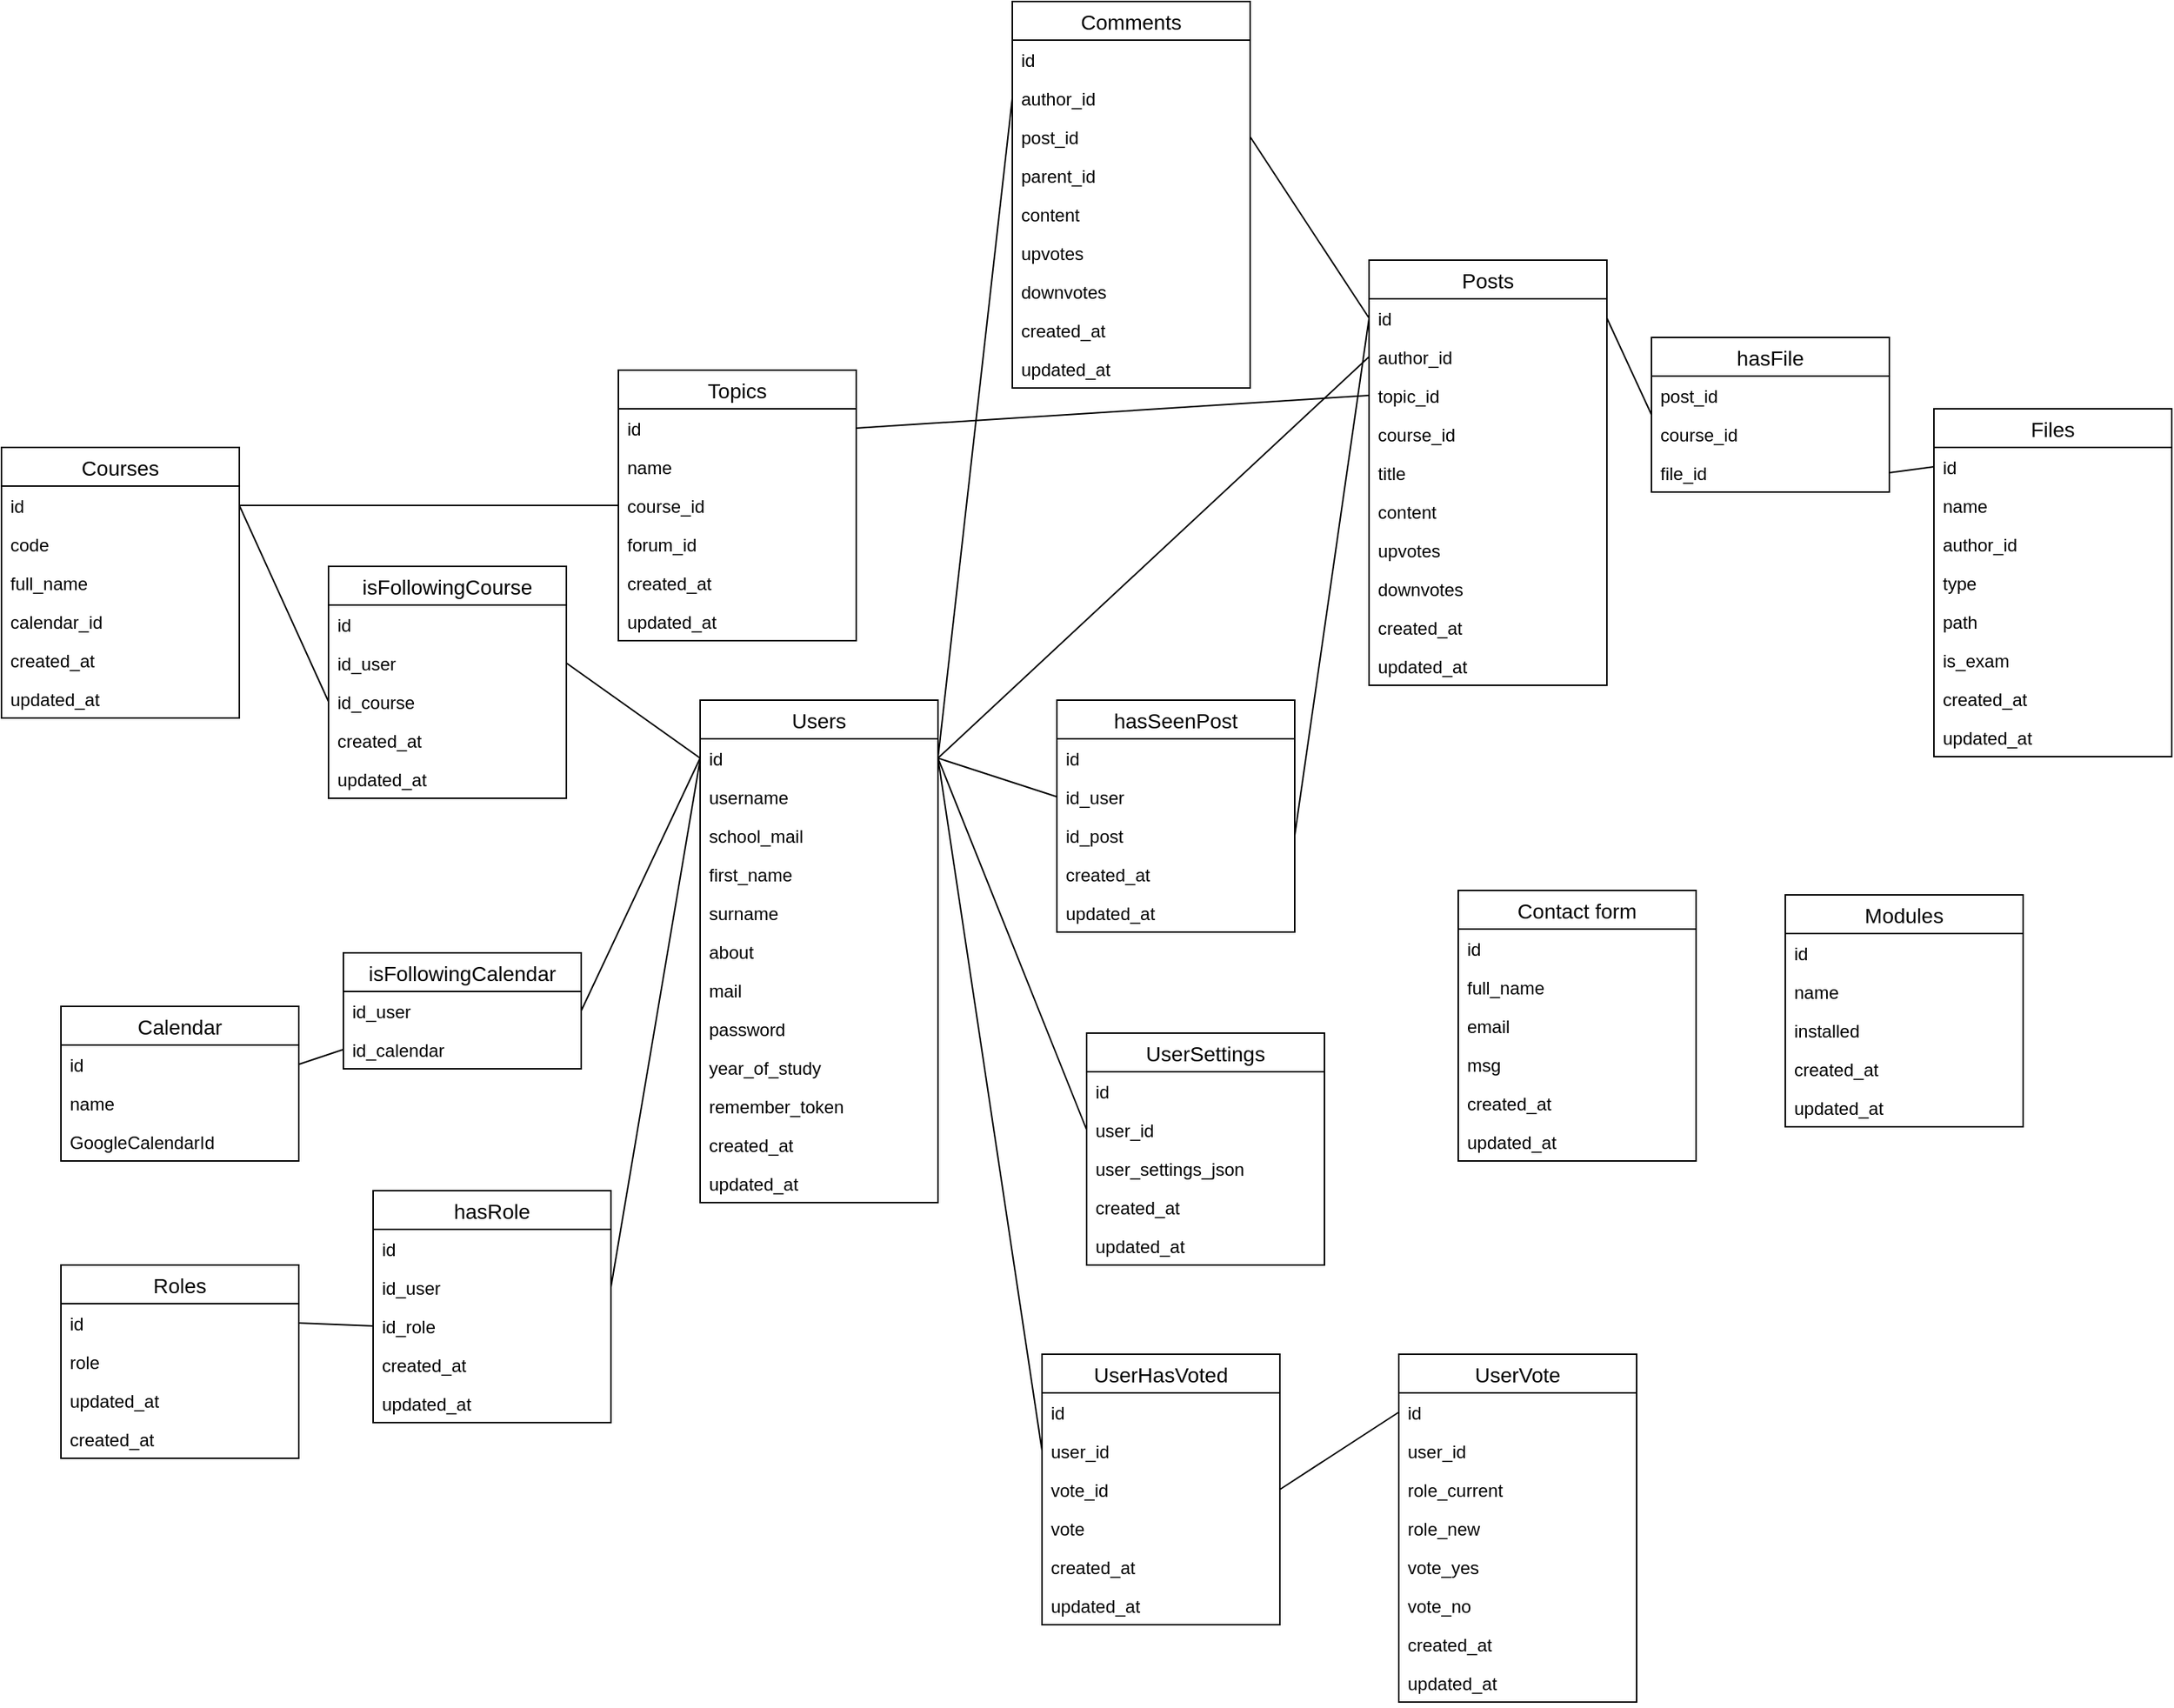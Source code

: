 <mxfile version="14.5.3" type="device"><diagram id="4yTbLP6t9a6h_DhzCa4y" name="db_scheme"><mxGraphModel dx="2272" dy="1876" grid="1" gridSize="10" guides="1" tooltips="1" connect="1" arrows="1" fold="1" page="1" pageScale="1" pageWidth="850" pageHeight="1100" math="0" shadow="0"><root><mxCell id="0"/><mxCell id="1" parent="0"/><mxCell id="abIItij-NzjFrloqFSws-5" value="Users" style="swimlane;fontStyle=0;childLayout=stackLayout;horizontal=1;startSize=26;horizontalStack=0;resizeParent=1;resizeParentMax=0;resizeLast=0;collapsible=1;marginBottom=0;align=center;fontSize=14;" parent="1" vertex="1"><mxGeometry x="320" y="240" width="160" height="338" as="geometry"/></mxCell><mxCell id="abIItij-NzjFrloqFSws-6" value="id&#10;" style="text;strokeColor=none;fillColor=none;spacingLeft=4;spacingRight=4;overflow=hidden;rotatable=0;points=[[0,0.5],[1,0.5]];portConstraint=eastwest;fontSize=12;" parent="abIItij-NzjFrloqFSws-5" vertex="1"><mxGeometry y="26" width="160" height="26" as="geometry"/></mxCell><mxCell id="abIItij-NzjFrloqFSws-7" value="username" style="text;strokeColor=none;fillColor=none;spacingLeft=4;spacingRight=4;overflow=hidden;rotatable=0;points=[[0,0.5],[1,0.5]];portConstraint=eastwest;fontSize=12;" parent="abIItij-NzjFrloqFSws-5" vertex="1"><mxGeometry y="52" width="160" height="26" as="geometry"/></mxCell><mxCell id="abIItij-NzjFrloqFSws-8" value="school_mail" style="text;strokeColor=none;fillColor=none;spacingLeft=4;spacingRight=4;overflow=hidden;rotatable=0;points=[[0,0.5],[1,0.5]];portConstraint=eastwest;fontSize=12;" parent="abIItij-NzjFrloqFSws-5" vertex="1"><mxGeometry y="78" width="160" height="26" as="geometry"/></mxCell><mxCell id="IEvsxh3nS520KQVE90Wk-14" value="first_name" style="text;strokeColor=none;fillColor=none;spacingLeft=4;spacingRight=4;overflow=hidden;rotatable=0;points=[[0,0.5],[1,0.5]];portConstraint=eastwest;fontSize=12;" vertex="1" parent="abIItij-NzjFrloqFSws-5"><mxGeometry y="104" width="160" height="26" as="geometry"/></mxCell><mxCell id="IEvsxh3nS520KQVE90Wk-15" value="surname" style="text;strokeColor=none;fillColor=none;spacingLeft=4;spacingRight=4;overflow=hidden;rotatable=0;points=[[0,0.5],[1,0.5]];portConstraint=eastwest;fontSize=12;" vertex="1" parent="abIItij-NzjFrloqFSws-5"><mxGeometry y="130" width="160" height="26" as="geometry"/></mxCell><mxCell id="IEvsxh3nS520KQVE90Wk-16" value="about" style="text;strokeColor=none;fillColor=none;spacingLeft=4;spacingRight=4;overflow=hidden;rotatable=0;points=[[0,0.5],[1,0.5]];portConstraint=eastwest;fontSize=12;" vertex="1" parent="abIItij-NzjFrloqFSws-5"><mxGeometry y="156" width="160" height="26" as="geometry"/></mxCell><mxCell id="abIItij-NzjFrloqFSws-9" value="mail" style="text;strokeColor=none;fillColor=none;spacingLeft=4;spacingRight=4;overflow=hidden;rotatable=0;points=[[0,0.5],[1,0.5]];portConstraint=eastwest;fontSize=12;" parent="abIItij-NzjFrloqFSws-5" vertex="1"><mxGeometry y="182" width="160" height="26" as="geometry"/></mxCell><mxCell id="abIItij-NzjFrloqFSws-10" value="password" style="text;strokeColor=none;fillColor=none;spacingLeft=4;spacingRight=4;overflow=hidden;rotatable=0;points=[[0,0.5],[1,0.5]];portConstraint=eastwest;fontSize=12;" parent="abIItij-NzjFrloqFSws-5" vertex="1"><mxGeometry y="208" width="160" height="26" as="geometry"/></mxCell><mxCell id="abIItij-NzjFrloqFSws-11" value="year_of_study" style="text;strokeColor=none;fillColor=none;spacingLeft=4;spacingRight=4;overflow=hidden;rotatable=0;points=[[0,0.5],[1,0.5]];portConstraint=eastwest;fontSize=12;" parent="abIItij-NzjFrloqFSws-5" vertex="1"><mxGeometry y="234" width="160" height="26" as="geometry"/></mxCell><mxCell id="IEvsxh3nS520KQVE90Wk-17" value="remember_token" style="text;strokeColor=none;fillColor=none;spacingLeft=4;spacingRight=4;overflow=hidden;rotatable=0;points=[[0,0.5],[1,0.5]];portConstraint=eastwest;fontSize=12;" vertex="1" parent="abIItij-NzjFrloqFSws-5"><mxGeometry y="260" width="160" height="26" as="geometry"/></mxCell><mxCell id="abIItij-NzjFrloqFSws-12" value="created_at" style="text;strokeColor=none;fillColor=none;spacingLeft=4;spacingRight=4;overflow=hidden;rotatable=0;points=[[0,0.5],[1,0.5]];portConstraint=eastwest;fontSize=12;" parent="abIItij-NzjFrloqFSws-5" vertex="1"><mxGeometry y="286" width="160" height="26" as="geometry"/></mxCell><mxCell id="IEvsxh3nS520KQVE90Wk-18" value="updated_at" style="text;strokeColor=none;fillColor=none;spacingLeft=4;spacingRight=4;overflow=hidden;rotatable=0;points=[[0,0.5],[1,0.5]];portConstraint=eastwest;fontSize=12;" vertex="1" parent="abIItij-NzjFrloqFSws-5"><mxGeometry y="312" width="160" height="26" as="geometry"/></mxCell><mxCell id="abIItij-NzjFrloqFSws-55" style="rounded=0;orthogonalLoop=1;jettySize=auto;html=1;exitX=1;exitY=0.5;exitDx=0;exitDy=0;entryX=0;entryY=0.5;entryDx=0;entryDy=0;endArrow=none;endFill=0;" parent="1" source="abIItij-NzjFrloqFSws-6" target="abIItij-NzjFrloqFSws-16" edge="1"><mxGeometry relative="1" as="geometry"/></mxCell><mxCell id="abIItij-NzjFrloqFSws-63" style="rounded=0;orthogonalLoop=1;jettySize=auto;html=1;exitX=1;exitY=0.5;exitDx=0;exitDy=0;entryX=0;entryY=0.5;entryDx=0;entryDy=0;endArrow=none;endFill=0;" parent="1" source="abIItij-NzjFrloqFSws-60" target="abIItij-NzjFrloqFSws-15" edge="1"><mxGeometry relative="1" as="geometry"/></mxCell><mxCell id="abIItij-NzjFrloqFSws-68" style="rounded=0;orthogonalLoop=1;jettySize=auto;html=1;exitX=1;exitY=0.5;exitDx=0;exitDy=0;entryX=0;entryY=0.5;entryDx=0;entryDy=0;endArrow=none;endFill=0;" parent="1" source="abIItij-NzjFrloqFSws-15" target="abIItij-NzjFrloqFSws-64" edge="1"><mxGeometry relative="1" as="geometry"/></mxCell><mxCell id="abIItij-NzjFrloqFSws-89" style="rounded=0;orthogonalLoop=1;jettySize=auto;html=1;exitX=1;exitY=0.5;exitDx=0;exitDy=0;entryX=0;entryY=0.5;entryDx=0;entryDy=0;endArrow=none;endFill=0;" parent="1" source="abIItij-NzjFrloqFSws-6" target="abIItij-NzjFrloqFSws-26" edge="1"><mxGeometry relative="1" as="geometry"/></mxCell><mxCell id="abIItij-NzjFrloqFSws-95" style="rounded=0;orthogonalLoop=1;jettySize=auto;html=1;exitX=1;exitY=0.5;exitDx=0;exitDy=0;entryX=0;entryY=0.5;entryDx=0;entryDy=0;endArrow=none;endFill=0;" parent="1" source="abIItij-NzjFrloqFSws-25" target="abIItij-NzjFrloqFSws-15" edge="1"><mxGeometry relative="1" as="geometry"/></mxCell><mxCell id="abIItij-NzjFrloqFSws-96" style="edgeStyle=none;rounded=0;orthogonalLoop=1;jettySize=auto;html=1;exitX=1;exitY=0.5;exitDx=0;exitDy=0;endArrow=none;endFill=0;" parent="1" source="abIItij-NzjFrloqFSws-71" edge="1"><mxGeometry relative="1" as="geometry"><mxPoint x="320" y="280" as="targetPoint"/></mxGeometry></mxCell><mxCell id="abIItij-NzjFrloqFSws-98" style="edgeStyle=none;rounded=0;orthogonalLoop=1;jettySize=auto;html=1;exitX=1;exitY=0.5;exitDx=0;exitDy=0;entryX=0;entryY=0.5;entryDx=0;entryDy=0;endArrow=none;endFill=0;" parent="1" source="abIItij-NzjFrloqFSws-66" target="abIItij-NzjFrloqFSws-33" edge="1"><mxGeometry relative="1" as="geometry"/></mxCell><mxCell id="abIItij-NzjFrloqFSws-58" value="hasSeenPost" style="swimlane;fontStyle=0;childLayout=stackLayout;horizontal=1;startSize=26;horizontalStack=0;resizeParent=1;resizeParentMax=0;resizeLast=0;collapsible=1;marginBottom=0;align=center;fontSize=14;" parent="1" vertex="1"><mxGeometry x="560" y="240" width="160" height="156" as="geometry"/></mxCell><mxCell id="IEvsxh3nS520KQVE90Wk-20" value="id" style="text;strokeColor=none;fillColor=none;spacingLeft=4;spacingRight=4;overflow=hidden;rotatable=0;points=[[0,0.5],[1,0.5]];portConstraint=eastwest;fontSize=12;" vertex="1" parent="abIItij-NzjFrloqFSws-58"><mxGeometry y="26" width="160" height="26" as="geometry"/></mxCell><mxCell id="abIItij-NzjFrloqFSws-59" value="id_user" style="text;strokeColor=none;fillColor=none;spacingLeft=4;spacingRight=4;overflow=hidden;rotatable=0;points=[[0,0.5],[1,0.5]];portConstraint=eastwest;fontSize=12;" parent="abIItij-NzjFrloqFSws-58" vertex="1"><mxGeometry y="52" width="160" height="26" as="geometry"/></mxCell><mxCell id="abIItij-NzjFrloqFSws-60" value="id_post" style="text;strokeColor=none;fillColor=none;spacingLeft=4;spacingRight=4;overflow=hidden;rotatable=0;points=[[0,0.5],[1,0.5]];portConstraint=eastwest;fontSize=12;" parent="abIItij-NzjFrloqFSws-58" vertex="1"><mxGeometry y="78" width="160" height="26" as="geometry"/></mxCell><mxCell id="IEvsxh3nS520KQVE90Wk-21" value="created_at" style="text;strokeColor=none;fillColor=none;spacingLeft=4;spacingRight=4;overflow=hidden;rotatable=0;points=[[0,0.5],[1,0.5]];portConstraint=eastwest;fontSize=12;" vertex="1" parent="abIItij-NzjFrloqFSws-58"><mxGeometry y="104" width="160" height="26" as="geometry"/></mxCell><mxCell id="IEvsxh3nS520KQVE90Wk-22" value="updated_at" style="text;strokeColor=none;fillColor=none;spacingLeft=4;spacingRight=4;overflow=hidden;rotatable=0;points=[[0,0.5],[1,0.5]];portConstraint=eastwest;fontSize=12;" vertex="1" parent="abIItij-NzjFrloqFSws-58"><mxGeometry y="130" width="160" height="26" as="geometry"/></mxCell><mxCell id="abIItij-NzjFrloqFSws-14" value="Posts" style="swimlane;fontStyle=0;childLayout=stackLayout;horizontal=1;startSize=26;horizontalStack=0;resizeParent=1;resizeParentMax=0;resizeLast=0;collapsible=1;marginBottom=0;align=center;fontSize=14;" parent="1" vertex="1"><mxGeometry x="770" y="-56" width="160" height="286" as="geometry"/></mxCell><mxCell id="abIItij-NzjFrloqFSws-15" value="id" style="text;strokeColor=none;fillColor=none;spacingLeft=4;spacingRight=4;overflow=hidden;rotatable=0;points=[[0,0.5],[1,0.5]];portConstraint=eastwest;fontSize=12;" parent="abIItij-NzjFrloqFSws-14" vertex="1"><mxGeometry y="26" width="160" height="26" as="geometry"/></mxCell><mxCell id="abIItij-NzjFrloqFSws-16" value="author_id" style="text;strokeColor=none;fillColor=none;spacingLeft=4;spacingRight=4;overflow=hidden;rotatable=0;points=[[0,0.5],[1,0.5]];portConstraint=eastwest;fontSize=12;" parent="abIItij-NzjFrloqFSws-14" vertex="1"><mxGeometry y="52" width="160" height="26" as="geometry"/></mxCell><mxCell id="IEvsxh3nS520KQVE90Wk-23" value="topic_id" style="text;strokeColor=none;fillColor=none;spacingLeft=4;spacingRight=4;overflow=hidden;rotatable=0;points=[[0,0.5],[1,0.5]];portConstraint=eastwest;fontSize=12;" vertex="1" parent="abIItij-NzjFrloqFSws-14"><mxGeometry y="78" width="160" height="26" as="geometry"/></mxCell><mxCell id="IEvsxh3nS520KQVE90Wk-24" value="course_id" style="text;strokeColor=none;fillColor=none;spacingLeft=4;spacingRight=4;overflow=hidden;rotatable=0;points=[[0,0.5],[1,0.5]];portConstraint=eastwest;fontSize=12;" vertex="1" parent="abIItij-NzjFrloqFSws-14"><mxGeometry y="104" width="160" height="26" as="geometry"/></mxCell><mxCell id="abIItij-NzjFrloqFSws-17" value="title" style="text;strokeColor=none;fillColor=none;spacingLeft=4;spacingRight=4;overflow=hidden;rotatable=0;points=[[0,0.5],[1,0.5]];portConstraint=eastwest;fontSize=12;" parent="abIItij-NzjFrloqFSws-14" vertex="1"><mxGeometry y="130" width="160" height="26" as="geometry"/></mxCell><mxCell id="abIItij-NzjFrloqFSws-18" value="content" style="text;strokeColor=none;fillColor=none;spacingLeft=4;spacingRight=4;overflow=hidden;rotatable=0;points=[[0,0.5],[1,0.5]];portConstraint=eastwest;fontSize=12;" parent="abIItij-NzjFrloqFSws-14" vertex="1"><mxGeometry y="156" width="160" height="26" as="geometry"/></mxCell><mxCell id="abIItij-NzjFrloqFSws-20" value="upvotes" style="text;strokeColor=none;fillColor=none;spacingLeft=4;spacingRight=4;overflow=hidden;rotatable=0;points=[[0,0.5],[1,0.5]];portConstraint=eastwest;fontSize=12;" parent="abIItij-NzjFrloqFSws-14" vertex="1"><mxGeometry y="182" width="160" height="26" as="geometry"/></mxCell><mxCell id="abIItij-NzjFrloqFSws-21" value="downvotes" style="text;strokeColor=none;fillColor=none;spacingLeft=4;spacingRight=4;overflow=hidden;rotatable=0;points=[[0,0.5],[1,0.5]];portConstraint=eastwest;fontSize=12;" parent="abIItij-NzjFrloqFSws-14" vertex="1"><mxGeometry y="208" width="160" height="26" as="geometry"/></mxCell><mxCell id="abIItij-NzjFrloqFSws-19" value="created_at" style="text;strokeColor=none;fillColor=none;spacingLeft=4;spacingRight=4;overflow=hidden;rotatable=0;points=[[0,0.5],[1,0.5]];portConstraint=eastwest;fontSize=12;" parent="abIItij-NzjFrloqFSws-14" vertex="1"><mxGeometry y="234" width="160" height="26" as="geometry"/></mxCell><mxCell id="abIItij-NzjFrloqFSws-22" value="updated_at" style="text;strokeColor=none;fillColor=none;spacingLeft=4;spacingRight=4;overflow=hidden;rotatable=0;points=[[0,0.5],[1,0.5]];portConstraint=eastwest;fontSize=12;" parent="abIItij-NzjFrloqFSws-14" vertex="1"><mxGeometry y="260" width="160" height="26" as="geometry"/></mxCell><mxCell id="abIItij-NzjFrloqFSws-23" value="Comments" style="swimlane;fontStyle=0;childLayout=stackLayout;horizontal=1;startSize=26;horizontalStack=0;resizeParent=1;resizeParentMax=0;resizeLast=0;collapsible=1;marginBottom=0;align=center;fontSize=14;" parent="1" vertex="1"><mxGeometry x="530" y="-230" width="160" height="260" as="geometry"/></mxCell><mxCell id="abIItij-NzjFrloqFSws-24" value="id" style="text;strokeColor=none;fillColor=none;spacingLeft=4;spacingRight=4;overflow=hidden;rotatable=0;points=[[0,0.5],[1,0.5]];portConstraint=eastwest;fontSize=12;" parent="abIItij-NzjFrloqFSws-23" vertex="1"><mxGeometry y="26" width="160" height="26" as="geometry"/></mxCell><mxCell id="abIItij-NzjFrloqFSws-26" value="author_id" style="text;strokeColor=none;fillColor=none;spacingLeft=4;spacingRight=4;overflow=hidden;rotatable=0;points=[[0,0.5],[1,0.5]];portConstraint=eastwest;fontSize=12;" parent="abIItij-NzjFrloqFSws-23" vertex="1"><mxGeometry y="52" width="160" height="26" as="geometry"/></mxCell><mxCell id="abIItij-NzjFrloqFSws-25" value="post_id" style="text;strokeColor=none;fillColor=none;spacingLeft=4;spacingRight=4;overflow=hidden;rotatable=0;points=[[0,0.5],[1,0.5]];portConstraint=eastwest;fontSize=12;" parent="abIItij-NzjFrloqFSws-23" vertex="1"><mxGeometry y="78" width="160" height="26" as="geometry"/></mxCell><mxCell id="IEvsxh3nS520KQVE90Wk-19" value="parent_id" style="text;strokeColor=none;fillColor=none;spacingLeft=4;spacingRight=4;overflow=hidden;rotatable=0;points=[[0,0.5],[1,0.5]];portConstraint=eastwest;fontSize=12;" vertex="1" parent="abIItij-NzjFrloqFSws-23"><mxGeometry y="104" width="160" height="26" as="geometry"/></mxCell><mxCell id="abIItij-NzjFrloqFSws-27" value="content" style="text;strokeColor=none;fillColor=none;spacingLeft=4;spacingRight=4;overflow=hidden;rotatable=0;points=[[0,0.5],[1,0.5]];portConstraint=eastwest;fontSize=12;" parent="abIItij-NzjFrloqFSws-23" vertex="1"><mxGeometry y="130" width="160" height="26" as="geometry"/></mxCell><mxCell id="abIItij-NzjFrloqFSws-29" value="upvotes" style="text;strokeColor=none;fillColor=none;spacingLeft=4;spacingRight=4;overflow=hidden;rotatable=0;points=[[0,0.5],[1,0.5]];portConstraint=eastwest;fontSize=12;" parent="abIItij-NzjFrloqFSws-23" vertex="1"><mxGeometry y="156" width="160" height="26" as="geometry"/></mxCell><mxCell id="abIItij-NzjFrloqFSws-31" value="downvotes&#10;" style="text;strokeColor=none;fillColor=none;spacingLeft=4;spacingRight=4;overflow=hidden;rotatable=0;points=[[0,0.5],[1,0.5]];portConstraint=eastwest;fontSize=12;" parent="abIItij-NzjFrloqFSws-23" vertex="1"><mxGeometry y="182" width="160" height="26" as="geometry"/></mxCell><mxCell id="abIItij-NzjFrloqFSws-28" value="created_at" style="text;strokeColor=none;fillColor=none;spacingLeft=4;spacingRight=4;overflow=hidden;rotatable=0;points=[[0,0.5],[1,0.5]];portConstraint=eastwest;fontSize=12;" parent="abIItij-NzjFrloqFSws-23" vertex="1"><mxGeometry y="208" width="160" height="26" as="geometry"/></mxCell><mxCell id="abIItij-NzjFrloqFSws-30" value="updated_at" style="text;strokeColor=none;fillColor=none;spacingLeft=4;spacingRight=4;overflow=hidden;rotatable=0;points=[[0,0.5],[1,0.5]];portConstraint=eastwest;fontSize=12;" parent="abIItij-NzjFrloqFSws-23" vertex="1"><mxGeometry y="234" width="160" height="26" as="geometry"/></mxCell><mxCell id="abIItij-NzjFrloqFSws-70" value="hasRole" style="swimlane;fontStyle=0;childLayout=stackLayout;horizontal=1;startSize=26;horizontalStack=0;resizeParent=1;resizeParentMax=0;resizeLast=0;collapsible=1;marginBottom=0;align=center;fontSize=14;" parent="1" vertex="1"><mxGeometry x="100" y="570" width="160" height="156" as="geometry"/></mxCell><mxCell id="IEvsxh3nS520KQVE90Wk-1" value="id" style="text;strokeColor=none;fillColor=none;spacingLeft=4;spacingRight=4;overflow=hidden;rotatable=0;points=[[0,0.5],[1,0.5]];portConstraint=eastwest;fontSize=12;" vertex="1" parent="abIItij-NzjFrloqFSws-70"><mxGeometry y="26" width="160" height="26" as="geometry"/></mxCell><mxCell id="abIItij-NzjFrloqFSws-71" value="id_user" style="text;strokeColor=none;fillColor=none;spacingLeft=4;spacingRight=4;overflow=hidden;rotatable=0;points=[[0,0.5],[1,0.5]];portConstraint=eastwest;fontSize=12;" parent="abIItij-NzjFrloqFSws-70" vertex="1"><mxGeometry y="52" width="160" height="26" as="geometry"/></mxCell><mxCell id="abIItij-NzjFrloqFSws-72" value="id_role" style="text;strokeColor=none;fillColor=none;spacingLeft=4;spacingRight=4;overflow=hidden;rotatable=0;points=[[0,0.5],[1,0.5]];portConstraint=eastwest;fontSize=12;" parent="abIItij-NzjFrloqFSws-70" vertex="1"><mxGeometry y="78" width="160" height="26" as="geometry"/></mxCell><mxCell id="IEvsxh3nS520KQVE90Wk-2" value="created_at" style="text;strokeColor=none;fillColor=none;spacingLeft=4;spacingRight=4;overflow=hidden;rotatable=0;points=[[0,0.5],[1,0.5]];portConstraint=eastwest;fontSize=12;" vertex="1" parent="abIItij-NzjFrloqFSws-70"><mxGeometry y="104" width="160" height="26" as="geometry"/></mxCell><mxCell id="IEvsxh3nS520KQVE90Wk-3" value="updated_at" style="text;strokeColor=none;fillColor=none;spacingLeft=4;spacingRight=4;overflow=hidden;rotatable=0;points=[[0,0.5],[1,0.5]];portConstraint=eastwest;fontSize=12;" vertex="1" parent="abIItij-NzjFrloqFSws-70"><mxGeometry y="130" width="160" height="26" as="geometry"/></mxCell><mxCell id="abIItij-NzjFrloqFSws-100" style="edgeStyle=none;rounded=0;orthogonalLoop=1;jettySize=auto;html=1;exitX=1;exitY=0.5;exitDx=0;exitDy=0;entryX=0;entryY=0.5;entryDx=0;entryDy=0;endArrow=none;endFill=0;" parent="1" source="abIItij-NzjFrloqFSws-42" target="abIItij-NzjFrloqFSws-72" edge="1"><mxGeometry relative="1" as="geometry"/></mxCell><mxCell id="abIItij-NzjFrloqFSws-76" value="isFollowingCourse" style="swimlane;fontStyle=0;childLayout=stackLayout;horizontal=1;startSize=26;horizontalStack=0;resizeParent=1;resizeParentMax=0;resizeLast=0;collapsible=1;marginBottom=0;align=center;fontSize=14;" parent="1" vertex="1"><mxGeometry x="70" y="150" width="160" height="156" as="geometry"/></mxCell><mxCell id="IEvsxh3nS520KQVE90Wk-6" value="id" style="text;strokeColor=none;fillColor=none;spacingLeft=4;spacingRight=4;overflow=hidden;rotatable=0;points=[[0,0.5],[1,0.5]];portConstraint=eastwest;fontSize=12;" vertex="1" parent="abIItij-NzjFrloqFSws-76"><mxGeometry y="26" width="160" height="26" as="geometry"/></mxCell><mxCell id="abIItij-NzjFrloqFSws-77" value="id_user" style="text;strokeColor=none;fillColor=none;spacingLeft=4;spacingRight=4;overflow=hidden;rotatable=0;points=[[0,0.5],[1,0.5]];portConstraint=eastwest;fontSize=12;" parent="abIItij-NzjFrloqFSws-76" vertex="1"><mxGeometry y="52" width="160" height="26" as="geometry"/></mxCell><mxCell id="abIItij-NzjFrloqFSws-78" value="id_course" style="text;strokeColor=none;fillColor=none;spacingLeft=4;spacingRight=4;overflow=hidden;rotatable=0;points=[[0,0.5],[1,0.5]];portConstraint=eastwest;fontSize=12;" parent="abIItij-NzjFrloqFSws-76" vertex="1"><mxGeometry y="78" width="160" height="26" as="geometry"/></mxCell><mxCell id="IEvsxh3nS520KQVE90Wk-9" value="created_at" style="text;strokeColor=none;fillColor=none;spacingLeft=4;spacingRight=4;overflow=hidden;rotatable=0;points=[[0,0.5],[1,0.5]];portConstraint=eastwest;fontSize=12;" vertex="1" parent="abIItij-NzjFrloqFSws-76"><mxGeometry y="104" width="160" height="26" as="geometry"/></mxCell><mxCell id="IEvsxh3nS520KQVE90Wk-10" value="updated_at" style="text;strokeColor=none;fillColor=none;spacingLeft=4;spacingRight=4;overflow=hidden;rotatable=0;points=[[0,0.5],[1,0.5]];portConstraint=eastwest;fontSize=12;" vertex="1" parent="abIItij-NzjFrloqFSws-76"><mxGeometry y="130" width="160" height="26" as="geometry"/></mxCell><mxCell id="abIItij-NzjFrloqFSws-101" style="edgeStyle=none;rounded=0;orthogonalLoop=1;jettySize=auto;html=1;exitX=1;exitY=0.5;exitDx=0;exitDy=0;entryX=0;entryY=0.5;entryDx=0;entryDy=0;endArrow=none;endFill=0;" parent="1" source="abIItij-NzjFrloqFSws-77" target="abIItij-NzjFrloqFSws-6" edge="1"><mxGeometry relative="1" as="geometry"/></mxCell><mxCell id="abIItij-NzjFrloqFSws-45" value="Courses" style="swimlane;fontStyle=0;childLayout=stackLayout;horizontal=1;startSize=26;horizontalStack=0;resizeParent=1;resizeParentMax=0;resizeLast=0;collapsible=1;marginBottom=0;align=center;fontSize=14;" parent="1" vertex="1"><mxGeometry x="-150" y="70" width="160" height="182" as="geometry"/></mxCell><mxCell id="abIItij-NzjFrloqFSws-46" value="id" style="text;strokeColor=none;fillColor=none;spacingLeft=4;spacingRight=4;overflow=hidden;rotatable=0;points=[[0,0.5],[1,0.5]];portConstraint=eastwest;fontSize=12;" parent="abIItij-NzjFrloqFSws-45" vertex="1"><mxGeometry y="26" width="160" height="26" as="geometry"/></mxCell><mxCell id="abIItij-NzjFrloqFSws-47" value="code" style="text;strokeColor=none;fillColor=none;spacingLeft=4;spacingRight=4;overflow=hidden;rotatable=0;points=[[0,0.5],[1,0.5]];portConstraint=eastwest;fontSize=12;" parent="abIItij-NzjFrloqFSws-45" vertex="1"><mxGeometry y="52" width="160" height="26" as="geometry"/></mxCell><mxCell id="abIItij-NzjFrloqFSws-48" value="full_name" style="text;strokeColor=none;fillColor=none;spacingLeft=4;spacingRight=4;overflow=hidden;rotatable=0;points=[[0,0.5],[1,0.5]];portConstraint=eastwest;fontSize=12;" parent="abIItij-NzjFrloqFSws-45" vertex="1"><mxGeometry y="78" width="160" height="26" as="geometry"/></mxCell><mxCell id="IEvsxh3nS520KQVE90Wk-11" value="calendar_id" style="text;strokeColor=none;fillColor=none;spacingLeft=4;spacingRight=4;overflow=hidden;rotatable=0;points=[[0,0.5],[1,0.5]];portConstraint=eastwest;fontSize=12;" vertex="1" parent="abIItij-NzjFrloqFSws-45"><mxGeometry y="104" width="160" height="26" as="geometry"/></mxCell><mxCell id="IEvsxh3nS520KQVE90Wk-12" value="created_at" style="text;strokeColor=none;fillColor=none;spacingLeft=4;spacingRight=4;overflow=hidden;rotatable=0;points=[[0,0.5],[1,0.5]];portConstraint=eastwest;fontSize=12;" vertex="1" parent="abIItij-NzjFrloqFSws-45"><mxGeometry y="130" width="160" height="26" as="geometry"/></mxCell><mxCell id="IEvsxh3nS520KQVE90Wk-13" value="updated_at" style="text;strokeColor=none;fillColor=none;spacingLeft=4;spacingRight=4;overflow=hidden;rotatable=0;points=[[0,0.5],[1,0.5]];portConstraint=eastwest;fontSize=12;" vertex="1" parent="abIItij-NzjFrloqFSws-45"><mxGeometry y="156" width="160" height="26" as="geometry"/></mxCell><mxCell id="abIItij-NzjFrloqFSws-64" value="hasFile" style="swimlane;fontStyle=0;childLayout=stackLayout;horizontal=1;startSize=26;horizontalStack=0;resizeParent=1;resizeParentMax=0;resizeLast=0;collapsible=1;marginBottom=0;align=center;fontSize=14;" parent="1" vertex="1"><mxGeometry x="960" y="-4" width="160" height="104" as="geometry"/></mxCell><mxCell id="abIItij-NzjFrloqFSws-65" value="post_id" style="text;strokeColor=none;fillColor=none;spacingLeft=4;spacingRight=4;overflow=hidden;rotatable=0;points=[[0,0.5],[1,0.5]];portConstraint=eastwest;fontSize=12;" parent="abIItij-NzjFrloqFSws-64" vertex="1"><mxGeometry y="26" width="160" height="26" as="geometry"/></mxCell><mxCell id="IEvsxh3nS520KQVE90Wk-25" value="course_id" style="text;strokeColor=none;fillColor=none;spacingLeft=4;spacingRight=4;overflow=hidden;rotatable=0;points=[[0,0.5],[1,0.5]];portConstraint=eastwest;fontSize=12;" vertex="1" parent="abIItij-NzjFrloqFSws-64"><mxGeometry y="52" width="160" height="26" as="geometry"/></mxCell><mxCell id="abIItij-NzjFrloqFSws-66" value="file_id" style="text;strokeColor=none;fillColor=none;spacingLeft=4;spacingRight=4;overflow=hidden;rotatable=0;points=[[0,0.5],[1,0.5]];portConstraint=eastwest;fontSize=12;" parent="abIItij-NzjFrloqFSws-64" vertex="1"><mxGeometry y="78" width="160" height="26" as="geometry"/></mxCell><mxCell id="abIItij-NzjFrloqFSws-32" value="Files" style="swimlane;fontStyle=0;childLayout=stackLayout;horizontal=1;startSize=26;horizontalStack=0;resizeParent=1;resizeParentMax=0;resizeLast=0;collapsible=1;marginBottom=0;align=center;fontSize=14;" parent="1" vertex="1"><mxGeometry x="1150" y="44" width="160" height="234" as="geometry"/></mxCell><mxCell id="abIItij-NzjFrloqFSws-33" value="id" style="text;strokeColor=none;fillColor=none;spacingLeft=4;spacingRight=4;overflow=hidden;rotatable=0;points=[[0,0.5],[1,0.5]];portConstraint=eastwest;fontSize=12;" parent="abIItij-NzjFrloqFSws-32" vertex="1"><mxGeometry y="26" width="160" height="26" as="geometry"/></mxCell><mxCell id="IEvsxh3nS520KQVE90Wk-26" value="name" style="text;strokeColor=none;fillColor=none;spacingLeft=4;spacingRight=4;overflow=hidden;rotatable=0;points=[[0,0.5],[1,0.5]];portConstraint=eastwest;fontSize=12;" vertex="1" parent="abIItij-NzjFrloqFSws-32"><mxGeometry y="52" width="160" height="26" as="geometry"/></mxCell><mxCell id="IEvsxh3nS520KQVE90Wk-27" value="author_id" style="text;strokeColor=none;fillColor=none;spacingLeft=4;spacingRight=4;overflow=hidden;rotatable=0;points=[[0,0.5],[1,0.5]];portConstraint=eastwest;fontSize=12;" vertex="1" parent="abIItij-NzjFrloqFSws-32"><mxGeometry y="78" width="160" height="26" as="geometry"/></mxCell><mxCell id="abIItij-NzjFrloqFSws-34" value="type" style="text;strokeColor=none;fillColor=none;spacingLeft=4;spacingRight=4;overflow=hidden;rotatable=0;points=[[0,0.5],[1,0.5]];portConstraint=eastwest;fontSize=12;" parent="abIItij-NzjFrloqFSws-32" vertex="1"><mxGeometry y="104" width="160" height="26" as="geometry"/></mxCell><mxCell id="abIItij-NzjFrloqFSws-35" value="path" style="text;strokeColor=none;fillColor=none;spacingLeft=4;spacingRight=4;overflow=hidden;rotatable=0;points=[[0,0.5],[1,0.5]];portConstraint=eastwest;fontSize=12;" parent="abIItij-NzjFrloqFSws-32" vertex="1"><mxGeometry y="130" width="160" height="26" as="geometry"/></mxCell><mxCell id="IEvsxh3nS520KQVE90Wk-28" value="is_exam" style="text;strokeColor=none;fillColor=none;spacingLeft=4;spacingRight=4;overflow=hidden;rotatable=0;points=[[0,0.5],[1,0.5]];portConstraint=eastwest;fontSize=12;" vertex="1" parent="abIItij-NzjFrloqFSws-32"><mxGeometry y="156" width="160" height="26" as="geometry"/></mxCell><mxCell id="IEvsxh3nS520KQVE90Wk-31" value="created_at" style="text;strokeColor=none;fillColor=none;spacingLeft=4;spacingRight=4;overflow=hidden;rotatable=0;points=[[0,0.5],[1,0.5]];portConstraint=eastwest;fontSize=12;" vertex="1" parent="abIItij-NzjFrloqFSws-32"><mxGeometry y="182" width="160" height="26" as="geometry"/></mxCell><mxCell id="IEvsxh3nS520KQVE90Wk-32" value="updated_at" style="text;strokeColor=none;fillColor=none;spacingLeft=4;spacingRight=4;overflow=hidden;rotatable=0;points=[[0,0.5],[1,0.5]];portConstraint=eastwest;fontSize=12;" vertex="1" parent="abIItij-NzjFrloqFSws-32"><mxGeometry y="208" width="160" height="26" as="geometry"/></mxCell><mxCell id="abIItij-NzjFrloqFSws-41" value="Roles" style="swimlane;fontStyle=0;childLayout=stackLayout;horizontal=1;startSize=26;horizontalStack=0;resizeParent=1;resizeParentMax=0;resizeLast=0;collapsible=1;marginBottom=0;align=center;fontSize=14;" parent="1" vertex="1"><mxGeometry x="-110" y="620" width="160" height="130" as="geometry"/></mxCell><mxCell id="abIItij-NzjFrloqFSws-42" value="id" style="text;strokeColor=none;fillColor=none;spacingLeft=4;spacingRight=4;overflow=hidden;rotatable=0;points=[[0,0.5],[1,0.5]];portConstraint=eastwest;fontSize=12;" parent="abIItij-NzjFrloqFSws-41" vertex="1"><mxGeometry y="26" width="160" height="26" as="geometry"/></mxCell><mxCell id="abIItij-NzjFrloqFSws-43" value="role" style="text;strokeColor=none;fillColor=none;spacingLeft=4;spacingRight=4;overflow=hidden;rotatable=0;points=[[0,0.5],[1,0.5]];portConstraint=eastwest;fontSize=12;" parent="abIItij-NzjFrloqFSws-41" vertex="1"><mxGeometry y="52" width="160" height="26" as="geometry"/></mxCell><mxCell id="IEvsxh3nS520KQVE90Wk-5" value="updated_at" style="text;strokeColor=none;fillColor=none;spacingLeft=4;spacingRight=4;overflow=hidden;rotatable=0;points=[[0,0.5],[1,0.5]];portConstraint=eastwest;fontSize=12;" vertex="1" parent="abIItij-NzjFrloqFSws-41"><mxGeometry y="78" width="160" height="26" as="geometry"/></mxCell><mxCell id="IEvsxh3nS520KQVE90Wk-4" value="created_at" style="text;strokeColor=none;fillColor=none;spacingLeft=4;spacingRight=4;overflow=hidden;rotatable=0;points=[[0,0.5],[1,0.5]];portConstraint=eastwest;fontSize=12;" vertex="1" parent="abIItij-NzjFrloqFSws-41"><mxGeometry y="104" width="160" height="26" as="geometry"/></mxCell><mxCell id="a0EIPq0wCGwNjNWmzoft-9" value="Calendar" style="swimlane;fontStyle=0;childLayout=stackLayout;horizontal=1;startSize=26;horizontalStack=0;resizeParent=1;resizeParentMax=0;resizeLast=0;collapsible=1;marginBottom=0;align=center;fontSize=14;" parent="1" vertex="1"><mxGeometry x="-110" y="446" width="160" height="104" as="geometry"/></mxCell><mxCell id="a0EIPq0wCGwNjNWmzoft-10" value="id" style="text;strokeColor=none;fillColor=none;spacingLeft=4;spacingRight=4;overflow=hidden;rotatable=0;points=[[0,0.5],[1,0.5]];portConstraint=eastwest;fontSize=12;" parent="a0EIPq0wCGwNjNWmzoft-9" vertex="1"><mxGeometry y="26" width="160" height="26" as="geometry"/></mxCell><mxCell id="a0EIPq0wCGwNjNWmzoft-11" value="name" style="text;strokeColor=none;fillColor=none;spacingLeft=4;spacingRight=4;overflow=hidden;rotatable=0;points=[[0,0.5],[1,0.5]];portConstraint=eastwest;fontSize=12;" parent="a0EIPq0wCGwNjNWmzoft-9" vertex="1"><mxGeometry y="52" width="160" height="26" as="geometry"/></mxCell><mxCell id="a0EIPq0wCGwNjNWmzoft-12" value="GoogleCalendarId" style="text;strokeColor=none;fillColor=none;spacingLeft=4;spacingRight=4;overflow=hidden;rotatable=0;points=[[0,0.5],[1,0.5]];portConstraint=eastwest;fontSize=12;" parent="a0EIPq0wCGwNjNWmzoft-9" vertex="1"><mxGeometry y="78" width="160" height="26" as="geometry"/></mxCell><mxCell id="a0EIPq0wCGwNjNWmzoft-15" value="isFollowingCalendar" style="swimlane;fontStyle=0;childLayout=stackLayout;horizontal=1;startSize=26;horizontalStack=0;resizeParent=1;resizeParentMax=0;resizeLast=0;collapsible=1;marginBottom=0;align=center;fontSize=14;" parent="1" vertex="1"><mxGeometry x="80" y="410" width="160" height="78" as="geometry"/></mxCell><mxCell id="a0EIPq0wCGwNjNWmzoft-16" value="id_user" style="text;strokeColor=none;fillColor=none;spacingLeft=4;spacingRight=4;overflow=hidden;rotatable=0;points=[[0,0.5],[1,0.5]];portConstraint=eastwest;fontSize=12;" parent="a0EIPq0wCGwNjNWmzoft-15" vertex="1"><mxGeometry y="26" width="160" height="26" as="geometry"/></mxCell><mxCell id="a0EIPq0wCGwNjNWmzoft-17" value="id_calendar" style="text;strokeColor=none;fillColor=none;spacingLeft=4;spacingRight=4;overflow=hidden;rotatable=0;points=[[0,0.5],[1,0.5]];portConstraint=eastwest;fontSize=12;" parent="a0EIPq0wCGwNjNWmzoft-15" vertex="1"><mxGeometry y="52" width="160" height="26" as="geometry"/></mxCell><mxCell id="a0EIPq0wCGwNjNWmzoft-19" style="rounded=0;orthogonalLoop=1;jettySize=auto;html=1;exitX=0;exitY=0.5;exitDx=0;exitDy=0;entryX=1;entryY=0.5;entryDx=0;entryDy=0;endArrow=none;endFill=0;" parent="1" source="abIItij-NzjFrloqFSws-6" target="a0EIPq0wCGwNjNWmzoft-16" edge="1"><mxGeometry relative="1" as="geometry"/></mxCell><mxCell id="a0EIPq0wCGwNjNWmzoft-21" style="edgeStyle=none;rounded=0;orthogonalLoop=1;jettySize=auto;html=1;exitX=0;exitY=0.5;exitDx=0;exitDy=0;entryX=1;entryY=0.5;entryDx=0;entryDy=0;endArrow=none;endFill=0;" parent="1" source="a0EIPq0wCGwNjNWmzoft-17" target="a0EIPq0wCGwNjNWmzoft-10" edge="1"><mxGeometry relative="1" as="geometry"/></mxCell><mxCell id="IEvsxh3nS520KQVE90Wk-33" value="Contact form" style="swimlane;fontStyle=0;childLayout=stackLayout;horizontal=1;startSize=26;horizontalStack=0;resizeParent=1;resizeParentMax=0;resizeLast=0;collapsible=1;marginBottom=0;align=center;fontSize=14;" vertex="1" parent="1"><mxGeometry x="830" y="368" width="160" height="182" as="geometry"/></mxCell><mxCell id="IEvsxh3nS520KQVE90Wk-34" value="id" style="text;strokeColor=none;fillColor=none;spacingLeft=4;spacingRight=4;overflow=hidden;rotatable=0;points=[[0,0.5],[1,0.5]];portConstraint=eastwest;fontSize=12;" vertex="1" parent="IEvsxh3nS520KQVE90Wk-33"><mxGeometry y="26" width="160" height="26" as="geometry"/></mxCell><mxCell id="IEvsxh3nS520KQVE90Wk-35" value="full_name" style="text;strokeColor=none;fillColor=none;spacingLeft=4;spacingRight=4;overflow=hidden;rotatable=0;points=[[0,0.5],[1,0.5]];portConstraint=eastwest;fontSize=12;" vertex="1" parent="IEvsxh3nS520KQVE90Wk-33"><mxGeometry y="52" width="160" height="26" as="geometry"/></mxCell><mxCell id="IEvsxh3nS520KQVE90Wk-36" value="email" style="text;strokeColor=none;fillColor=none;spacingLeft=4;spacingRight=4;overflow=hidden;rotatable=0;points=[[0,0.5],[1,0.5]];portConstraint=eastwest;fontSize=12;" vertex="1" parent="IEvsxh3nS520KQVE90Wk-33"><mxGeometry y="78" width="160" height="26" as="geometry"/></mxCell><mxCell id="IEvsxh3nS520KQVE90Wk-37" value="msg" style="text;strokeColor=none;fillColor=none;spacingLeft=4;spacingRight=4;overflow=hidden;rotatable=0;points=[[0,0.5],[1,0.5]];portConstraint=eastwest;fontSize=12;" vertex="1" parent="IEvsxh3nS520KQVE90Wk-33"><mxGeometry y="104" width="160" height="26" as="geometry"/></mxCell><mxCell id="IEvsxh3nS520KQVE90Wk-40" value="created_at" style="text;strokeColor=none;fillColor=none;spacingLeft=4;spacingRight=4;overflow=hidden;rotatable=0;points=[[0,0.5],[1,0.5]];portConstraint=eastwest;fontSize=12;" vertex="1" parent="IEvsxh3nS520KQVE90Wk-33"><mxGeometry y="130" width="160" height="26" as="geometry"/></mxCell><mxCell id="IEvsxh3nS520KQVE90Wk-41" value="updated_at" style="text;strokeColor=none;fillColor=none;spacingLeft=4;spacingRight=4;overflow=hidden;rotatable=0;points=[[0,0.5],[1,0.5]];portConstraint=eastwest;fontSize=12;" vertex="1" parent="IEvsxh3nS520KQVE90Wk-33"><mxGeometry y="156" width="160" height="26" as="geometry"/></mxCell><mxCell id="IEvsxh3nS520KQVE90Wk-42" value="Modules" style="swimlane;fontStyle=0;childLayout=stackLayout;horizontal=1;startSize=26;horizontalStack=0;resizeParent=1;resizeParentMax=0;resizeLast=0;collapsible=1;marginBottom=0;align=center;fontSize=14;" vertex="1" parent="1"><mxGeometry x="1050" y="371" width="160" height="156" as="geometry"/></mxCell><mxCell id="IEvsxh3nS520KQVE90Wk-43" value="id" style="text;strokeColor=none;fillColor=none;spacingLeft=4;spacingRight=4;overflow=hidden;rotatable=0;points=[[0,0.5],[1,0.5]];portConstraint=eastwest;fontSize=12;" vertex="1" parent="IEvsxh3nS520KQVE90Wk-42"><mxGeometry y="26" width="160" height="26" as="geometry"/></mxCell><mxCell id="IEvsxh3nS520KQVE90Wk-44" value="name" style="text;strokeColor=none;fillColor=none;spacingLeft=4;spacingRight=4;overflow=hidden;rotatable=0;points=[[0,0.5],[1,0.5]];portConstraint=eastwest;fontSize=12;" vertex="1" parent="IEvsxh3nS520KQVE90Wk-42"><mxGeometry y="52" width="160" height="26" as="geometry"/></mxCell><mxCell id="IEvsxh3nS520KQVE90Wk-45" value="installed" style="text;strokeColor=none;fillColor=none;spacingLeft=4;spacingRight=4;overflow=hidden;rotatable=0;points=[[0,0.5],[1,0.5]];portConstraint=eastwest;fontSize=12;" vertex="1" parent="IEvsxh3nS520KQVE90Wk-42"><mxGeometry y="78" width="160" height="26" as="geometry"/></mxCell><mxCell id="IEvsxh3nS520KQVE90Wk-47" value="created_at" style="text;strokeColor=none;fillColor=none;spacingLeft=4;spacingRight=4;overflow=hidden;rotatable=0;points=[[0,0.5],[1,0.5]];portConstraint=eastwest;fontSize=12;" vertex="1" parent="IEvsxh3nS520KQVE90Wk-42"><mxGeometry y="104" width="160" height="26" as="geometry"/></mxCell><mxCell id="IEvsxh3nS520KQVE90Wk-48" value="updated_at" style="text;strokeColor=none;fillColor=none;spacingLeft=4;spacingRight=4;overflow=hidden;rotatable=0;points=[[0,0.5],[1,0.5]];portConstraint=eastwest;fontSize=12;" vertex="1" parent="IEvsxh3nS520KQVE90Wk-42"><mxGeometry y="130" width="160" height="26" as="geometry"/></mxCell><mxCell id="IEvsxh3nS520KQVE90Wk-49" value="Topics" style="swimlane;fontStyle=0;childLayout=stackLayout;horizontal=1;startSize=26;horizontalStack=0;resizeParent=1;resizeParentMax=0;resizeLast=0;collapsible=1;marginBottom=0;align=center;fontSize=14;" vertex="1" parent="1"><mxGeometry x="265" y="18" width="160" height="182" as="geometry"/></mxCell><mxCell id="IEvsxh3nS520KQVE90Wk-50" value="id" style="text;strokeColor=none;fillColor=none;spacingLeft=4;spacingRight=4;overflow=hidden;rotatable=0;points=[[0,0.5],[1,0.5]];portConstraint=eastwest;fontSize=12;" vertex="1" parent="IEvsxh3nS520KQVE90Wk-49"><mxGeometry y="26" width="160" height="26" as="geometry"/></mxCell><mxCell id="IEvsxh3nS520KQVE90Wk-51" value="name" style="text;strokeColor=none;fillColor=none;spacingLeft=4;spacingRight=4;overflow=hidden;rotatable=0;points=[[0,0.5],[1,0.5]];portConstraint=eastwest;fontSize=12;" vertex="1" parent="IEvsxh3nS520KQVE90Wk-49"><mxGeometry y="52" width="160" height="26" as="geometry"/></mxCell><mxCell id="IEvsxh3nS520KQVE90Wk-52" value="course_id" style="text;strokeColor=none;fillColor=none;spacingLeft=4;spacingRight=4;overflow=hidden;rotatable=0;points=[[0,0.5],[1,0.5]];portConstraint=eastwest;fontSize=12;" vertex="1" parent="IEvsxh3nS520KQVE90Wk-49"><mxGeometry y="78" width="160" height="26" as="geometry"/></mxCell><mxCell id="IEvsxh3nS520KQVE90Wk-55" value="forum_id" style="text;strokeColor=none;fillColor=none;spacingLeft=4;spacingRight=4;overflow=hidden;rotatable=0;points=[[0,0.5],[1,0.5]];portConstraint=eastwest;fontSize=12;" vertex="1" parent="IEvsxh3nS520KQVE90Wk-49"><mxGeometry y="104" width="160" height="26" as="geometry"/></mxCell><mxCell id="IEvsxh3nS520KQVE90Wk-53" value="created_at" style="text;strokeColor=none;fillColor=none;spacingLeft=4;spacingRight=4;overflow=hidden;rotatable=0;points=[[0,0.5],[1,0.5]];portConstraint=eastwest;fontSize=12;" vertex="1" parent="IEvsxh3nS520KQVE90Wk-49"><mxGeometry y="130" width="160" height="26" as="geometry"/></mxCell><mxCell id="IEvsxh3nS520KQVE90Wk-54" value="updated_at" style="text;strokeColor=none;fillColor=none;spacingLeft=4;spacingRight=4;overflow=hidden;rotatable=0;points=[[0,0.5],[1,0.5]];portConstraint=eastwest;fontSize=12;" vertex="1" parent="IEvsxh3nS520KQVE90Wk-49"><mxGeometry y="156" width="160" height="26" as="geometry"/></mxCell><mxCell id="IEvsxh3nS520KQVE90Wk-56" value="UserHasVoted" style="swimlane;fontStyle=0;childLayout=stackLayout;horizontal=1;startSize=26;horizontalStack=0;resizeParent=1;resizeParentMax=0;resizeLast=0;collapsible=1;marginBottom=0;align=center;fontSize=14;" vertex="1" parent="1"><mxGeometry x="550" y="680" width="160" height="182" as="geometry"/></mxCell><mxCell id="IEvsxh3nS520KQVE90Wk-57" value="id" style="text;strokeColor=none;fillColor=none;spacingLeft=4;spacingRight=4;overflow=hidden;rotatable=0;points=[[0,0.5],[1,0.5]];portConstraint=eastwest;fontSize=12;" vertex="1" parent="IEvsxh3nS520KQVE90Wk-56"><mxGeometry y="26" width="160" height="26" as="geometry"/></mxCell><mxCell id="IEvsxh3nS520KQVE90Wk-58" value="user_id" style="text;strokeColor=none;fillColor=none;spacingLeft=4;spacingRight=4;overflow=hidden;rotatable=0;points=[[0,0.5],[1,0.5]];portConstraint=eastwest;fontSize=12;" vertex="1" parent="IEvsxh3nS520KQVE90Wk-56"><mxGeometry y="52" width="160" height="26" as="geometry"/></mxCell><mxCell id="IEvsxh3nS520KQVE90Wk-59" value="vote_id" style="text;strokeColor=none;fillColor=none;spacingLeft=4;spacingRight=4;overflow=hidden;rotatable=0;points=[[0,0.5],[1,0.5]];portConstraint=eastwest;fontSize=12;" vertex="1" parent="IEvsxh3nS520KQVE90Wk-56"><mxGeometry y="78" width="160" height="26" as="geometry"/></mxCell><mxCell id="IEvsxh3nS520KQVE90Wk-60" value="vote" style="text;strokeColor=none;fillColor=none;spacingLeft=4;spacingRight=4;overflow=hidden;rotatable=0;points=[[0,0.5],[1,0.5]];portConstraint=eastwest;fontSize=12;" vertex="1" parent="IEvsxh3nS520KQVE90Wk-56"><mxGeometry y="104" width="160" height="26" as="geometry"/></mxCell><mxCell id="IEvsxh3nS520KQVE90Wk-61" value="created_at" style="text;strokeColor=none;fillColor=none;spacingLeft=4;spacingRight=4;overflow=hidden;rotatable=0;points=[[0,0.5],[1,0.5]];portConstraint=eastwest;fontSize=12;" vertex="1" parent="IEvsxh3nS520KQVE90Wk-56"><mxGeometry y="130" width="160" height="26" as="geometry"/></mxCell><mxCell id="IEvsxh3nS520KQVE90Wk-62" value="updated_at" style="text;strokeColor=none;fillColor=none;spacingLeft=4;spacingRight=4;overflow=hidden;rotatable=0;points=[[0,0.5],[1,0.5]];portConstraint=eastwest;fontSize=12;" vertex="1" parent="IEvsxh3nS520KQVE90Wk-56"><mxGeometry y="156" width="160" height="26" as="geometry"/></mxCell><mxCell id="IEvsxh3nS520KQVE90Wk-63" value="UserSettings" style="swimlane;fontStyle=0;childLayout=stackLayout;horizontal=1;startSize=26;horizontalStack=0;resizeParent=1;resizeParentMax=0;resizeLast=0;collapsible=1;marginBottom=0;align=center;fontSize=14;" vertex="1" parent="1"><mxGeometry x="580" y="464" width="160" height="156" as="geometry"/></mxCell><mxCell id="IEvsxh3nS520KQVE90Wk-64" value="id" style="text;strokeColor=none;fillColor=none;spacingLeft=4;spacingRight=4;overflow=hidden;rotatable=0;points=[[0,0.5],[1,0.5]];portConstraint=eastwest;fontSize=12;" vertex="1" parent="IEvsxh3nS520KQVE90Wk-63"><mxGeometry y="26" width="160" height="26" as="geometry"/></mxCell><mxCell id="IEvsxh3nS520KQVE90Wk-65" value="user_id" style="text;strokeColor=none;fillColor=none;spacingLeft=4;spacingRight=4;overflow=hidden;rotatable=0;points=[[0,0.5],[1,0.5]];portConstraint=eastwest;fontSize=12;" vertex="1" parent="IEvsxh3nS520KQVE90Wk-63"><mxGeometry y="52" width="160" height="26" as="geometry"/></mxCell><mxCell id="IEvsxh3nS520KQVE90Wk-66" value="user_settings_json" style="text;strokeColor=none;fillColor=none;spacingLeft=4;spacingRight=4;overflow=hidden;rotatable=0;points=[[0,0.5],[1,0.5]];portConstraint=eastwest;fontSize=12;" vertex="1" parent="IEvsxh3nS520KQVE90Wk-63"><mxGeometry y="78" width="160" height="26" as="geometry"/></mxCell><mxCell id="IEvsxh3nS520KQVE90Wk-68" value="created_at" style="text;strokeColor=none;fillColor=none;spacingLeft=4;spacingRight=4;overflow=hidden;rotatable=0;points=[[0,0.5],[1,0.5]];portConstraint=eastwest;fontSize=12;" vertex="1" parent="IEvsxh3nS520KQVE90Wk-63"><mxGeometry y="104" width="160" height="26" as="geometry"/></mxCell><mxCell id="IEvsxh3nS520KQVE90Wk-69" value="updated_at" style="text;strokeColor=none;fillColor=none;spacingLeft=4;spacingRight=4;overflow=hidden;rotatable=0;points=[[0,0.5],[1,0.5]];portConstraint=eastwest;fontSize=12;" vertex="1" parent="IEvsxh3nS520KQVE90Wk-63"><mxGeometry y="130" width="160" height="26" as="geometry"/></mxCell><mxCell id="IEvsxh3nS520KQVE90Wk-70" value="UserVote" style="swimlane;fontStyle=0;childLayout=stackLayout;horizontal=1;startSize=26;horizontalStack=0;resizeParent=1;resizeParentMax=0;resizeLast=0;collapsible=1;marginBottom=0;align=center;fontSize=14;" vertex="1" parent="1"><mxGeometry x="790" y="680" width="160" height="234" as="geometry"/></mxCell><mxCell id="IEvsxh3nS520KQVE90Wk-71" value="id" style="text;strokeColor=none;fillColor=none;spacingLeft=4;spacingRight=4;overflow=hidden;rotatable=0;points=[[0,0.5],[1,0.5]];portConstraint=eastwest;fontSize=12;" vertex="1" parent="IEvsxh3nS520KQVE90Wk-70"><mxGeometry y="26" width="160" height="26" as="geometry"/></mxCell><mxCell id="IEvsxh3nS520KQVE90Wk-72" value="user_id" style="text;strokeColor=none;fillColor=none;spacingLeft=4;spacingRight=4;overflow=hidden;rotatable=0;points=[[0,0.5],[1,0.5]];portConstraint=eastwest;fontSize=12;" vertex="1" parent="IEvsxh3nS520KQVE90Wk-70"><mxGeometry y="52" width="160" height="26" as="geometry"/></mxCell><mxCell id="IEvsxh3nS520KQVE90Wk-73" value="role_current" style="text;strokeColor=none;fillColor=none;spacingLeft=4;spacingRight=4;overflow=hidden;rotatable=0;points=[[0,0.5],[1,0.5]];portConstraint=eastwest;fontSize=12;" vertex="1" parent="IEvsxh3nS520KQVE90Wk-70"><mxGeometry y="78" width="160" height="26" as="geometry"/></mxCell><mxCell id="IEvsxh3nS520KQVE90Wk-74" value="role_new" style="text;strokeColor=none;fillColor=none;spacingLeft=4;spacingRight=4;overflow=hidden;rotatable=0;points=[[0,0.5],[1,0.5]];portConstraint=eastwest;fontSize=12;" vertex="1" parent="IEvsxh3nS520KQVE90Wk-70"><mxGeometry y="104" width="160" height="26" as="geometry"/></mxCell><mxCell id="IEvsxh3nS520KQVE90Wk-77" value="vote_yes" style="text;strokeColor=none;fillColor=none;spacingLeft=4;spacingRight=4;overflow=hidden;rotatable=0;points=[[0,0.5],[1,0.5]];portConstraint=eastwest;fontSize=12;" vertex="1" parent="IEvsxh3nS520KQVE90Wk-70"><mxGeometry y="130" width="160" height="26" as="geometry"/></mxCell><mxCell id="IEvsxh3nS520KQVE90Wk-78" value="vote_no" style="text;strokeColor=none;fillColor=none;spacingLeft=4;spacingRight=4;overflow=hidden;rotatable=0;points=[[0,0.5],[1,0.5]];portConstraint=eastwest;fontSize=12;" vertex="1" parent="IEvsxh3nS520KQVE90Wk-70"><mxGeometry y="156" width="160" height="26" as="geometry"/></mxCell><mxCell id="IEvsxh3nS520KQVE90Wk-75" value="created_at" style="text;strokeColor=none;fillColor=none;spacingLeft=4;spacingRight=4;overflow=hidden;rotatable=0;points=[[0,0.5],[1,0.5]];portConstraint=eastwest;fontSize=12;" vertex="1" parent="IEvsxh3nS520KQVE90Wk-70"><mxGeometry y="182" width="160" height="26" as="geometry"/></mxCell><mxCell id="IEvsxh3nS520KQVE90Wk-76" value="updated_at" style="text;strokeColor=none;fillColor=none;spacingLeft=4;spacingRight=4;overflow=hidden;rotatable=0;points=[[0,0.5],[1,0.5]];portConstraint=eastwest;fontSize=12;" vertex="1" parent="IEvsxh3nS520KQVE90Wk-70"><mxGeometry y="208" width="160" height="26" as="geometry"/></mxCell><mxCell id="IEvsxh3nS520KQVE90Wk-79" style="rounded=0;orthogonalLoop=1;jettySize=auto;html=1;exitX=1;exitY=0.5;exitDx=0;exitDy=0;entryX=0;entryY=0.5;entryDx=0;entryDy=0;endArrow=none;endFill=0;" edge="1" parent="1" source="abIItij-NzjFrloqFSws-6" target="IEvsxh3nS520KQVE90Wk-58"><mxGeometry relative="1" as="geometry"/></mxCell><mxCell id="IEvsxh3nS520KQVE90Wk-81" style="edgeStyle=none;rounded=0;orthogonalLoop=1;jettySize=auto;html=1;exitX=1;exitY=0.5;exitDx=0;exitDy=0;entryX=0;entryY=0.5;entryDx=0;entryDy=0;endArrow=none;endFill=0;" edge="1" parent="1" source="IEvsxh3nS520KQVE90Wk-59" target="IEvsxh3nS520KQVE90Wk-71"><mxGeometry relative="1" as="geometry"/></mxCell><mxCell id="IEvsxh3nS520KQVE90Wk-82" style="edgeStyle=none;rounded=0;orthogonalLoop=1;jettySize=auto;html=1;exitX=1;exitY=0.5;exitDx=0;exitDy=0;entryX=0;entryY=0.5;entryDx=0;entryDy=0;endArrow=none;endFill=0;" edge="1" parent="1" source="abIItij-NzjFrloqFSws-6" target="IEvsxh3nS520KQVE90Wk-65"><mxGeometry relative="1" as="geometry"/></mxCell><mxCell id="IEvsxh3nS520KQVE90Wk-84" style="edgeStyle=none;rounded=0;orthogonalLoop=1;jettySize=auto;html=1;exitX=0;exitY=0.5;exitDx=0;exitDy=0;entryX=1;entryY=0.5;entryDx=0;entryDy=0;endArrow=none;endFill=0;" edge="1" parent="1" source="abIItij-NzjFrloqFSws-78" target="abIItij-NzjFrloqFSws-46"><mxGeometry relative="1" as="geometry"/></mxCell><mxCell id="IEvsxh3nS520KQVE90Wk-85" style="edgeStyle=none;rounded=0;orthogonalLoop=1;jettySize=auto;html=1;exitX=1;exitY=0.5;exitDx=0;exitDy=0;entryX=0;entryY=0.5;entryDx=0;entryDy=0;endArrow=none;endFill=0;" edge="1" parent="1" source="abIItij-NzjFrloqFSws-46" target="IEvsxh3nS520KQVE90Wk-49"><mxGeometry relative="1" as="geometry"/></mxCell><mxCell id="IEvsxh3nS520KQVE90Wk-86" style="edgeStyle=none;rounded=0;orthogonalLoop=1;jettySize=auto;html=1;exitX=0;exitY=0.5;exitDx=0;exitDy=0;entryX=1;entryY=0.5;entryDx=0;entryDy=0;endArrow=none;endFill=0;" edge="1" parent="1" source="IEvsxh3nS520KQVE90Wk-23" target="IEvsxh3nS520KQVE90Wk-50"><mxGeometry relative="1" as="geometry"/></mxCell><mxCell id="IEvsxh3nS520KQVE90Wk-87" style="edgeStyle=none;rounded=0;orthogonalLoop=1;jettySize=auto;html=1;exitX=0;exitY=0.5;exitDx=0;exitDy=0;entryX=1;entryY=0.5;entryDx=0;entryDy=0;endArrow=none;endFill=0;" edge="1" parent="1" source="abIItij-NzjFrloqFSws-59" target="abIItij-NzjFrloqFSws-6"><mxGeometry relative="1" as="geometry"/></mxCell></root></mxGraphModel></diagram></mxfile>